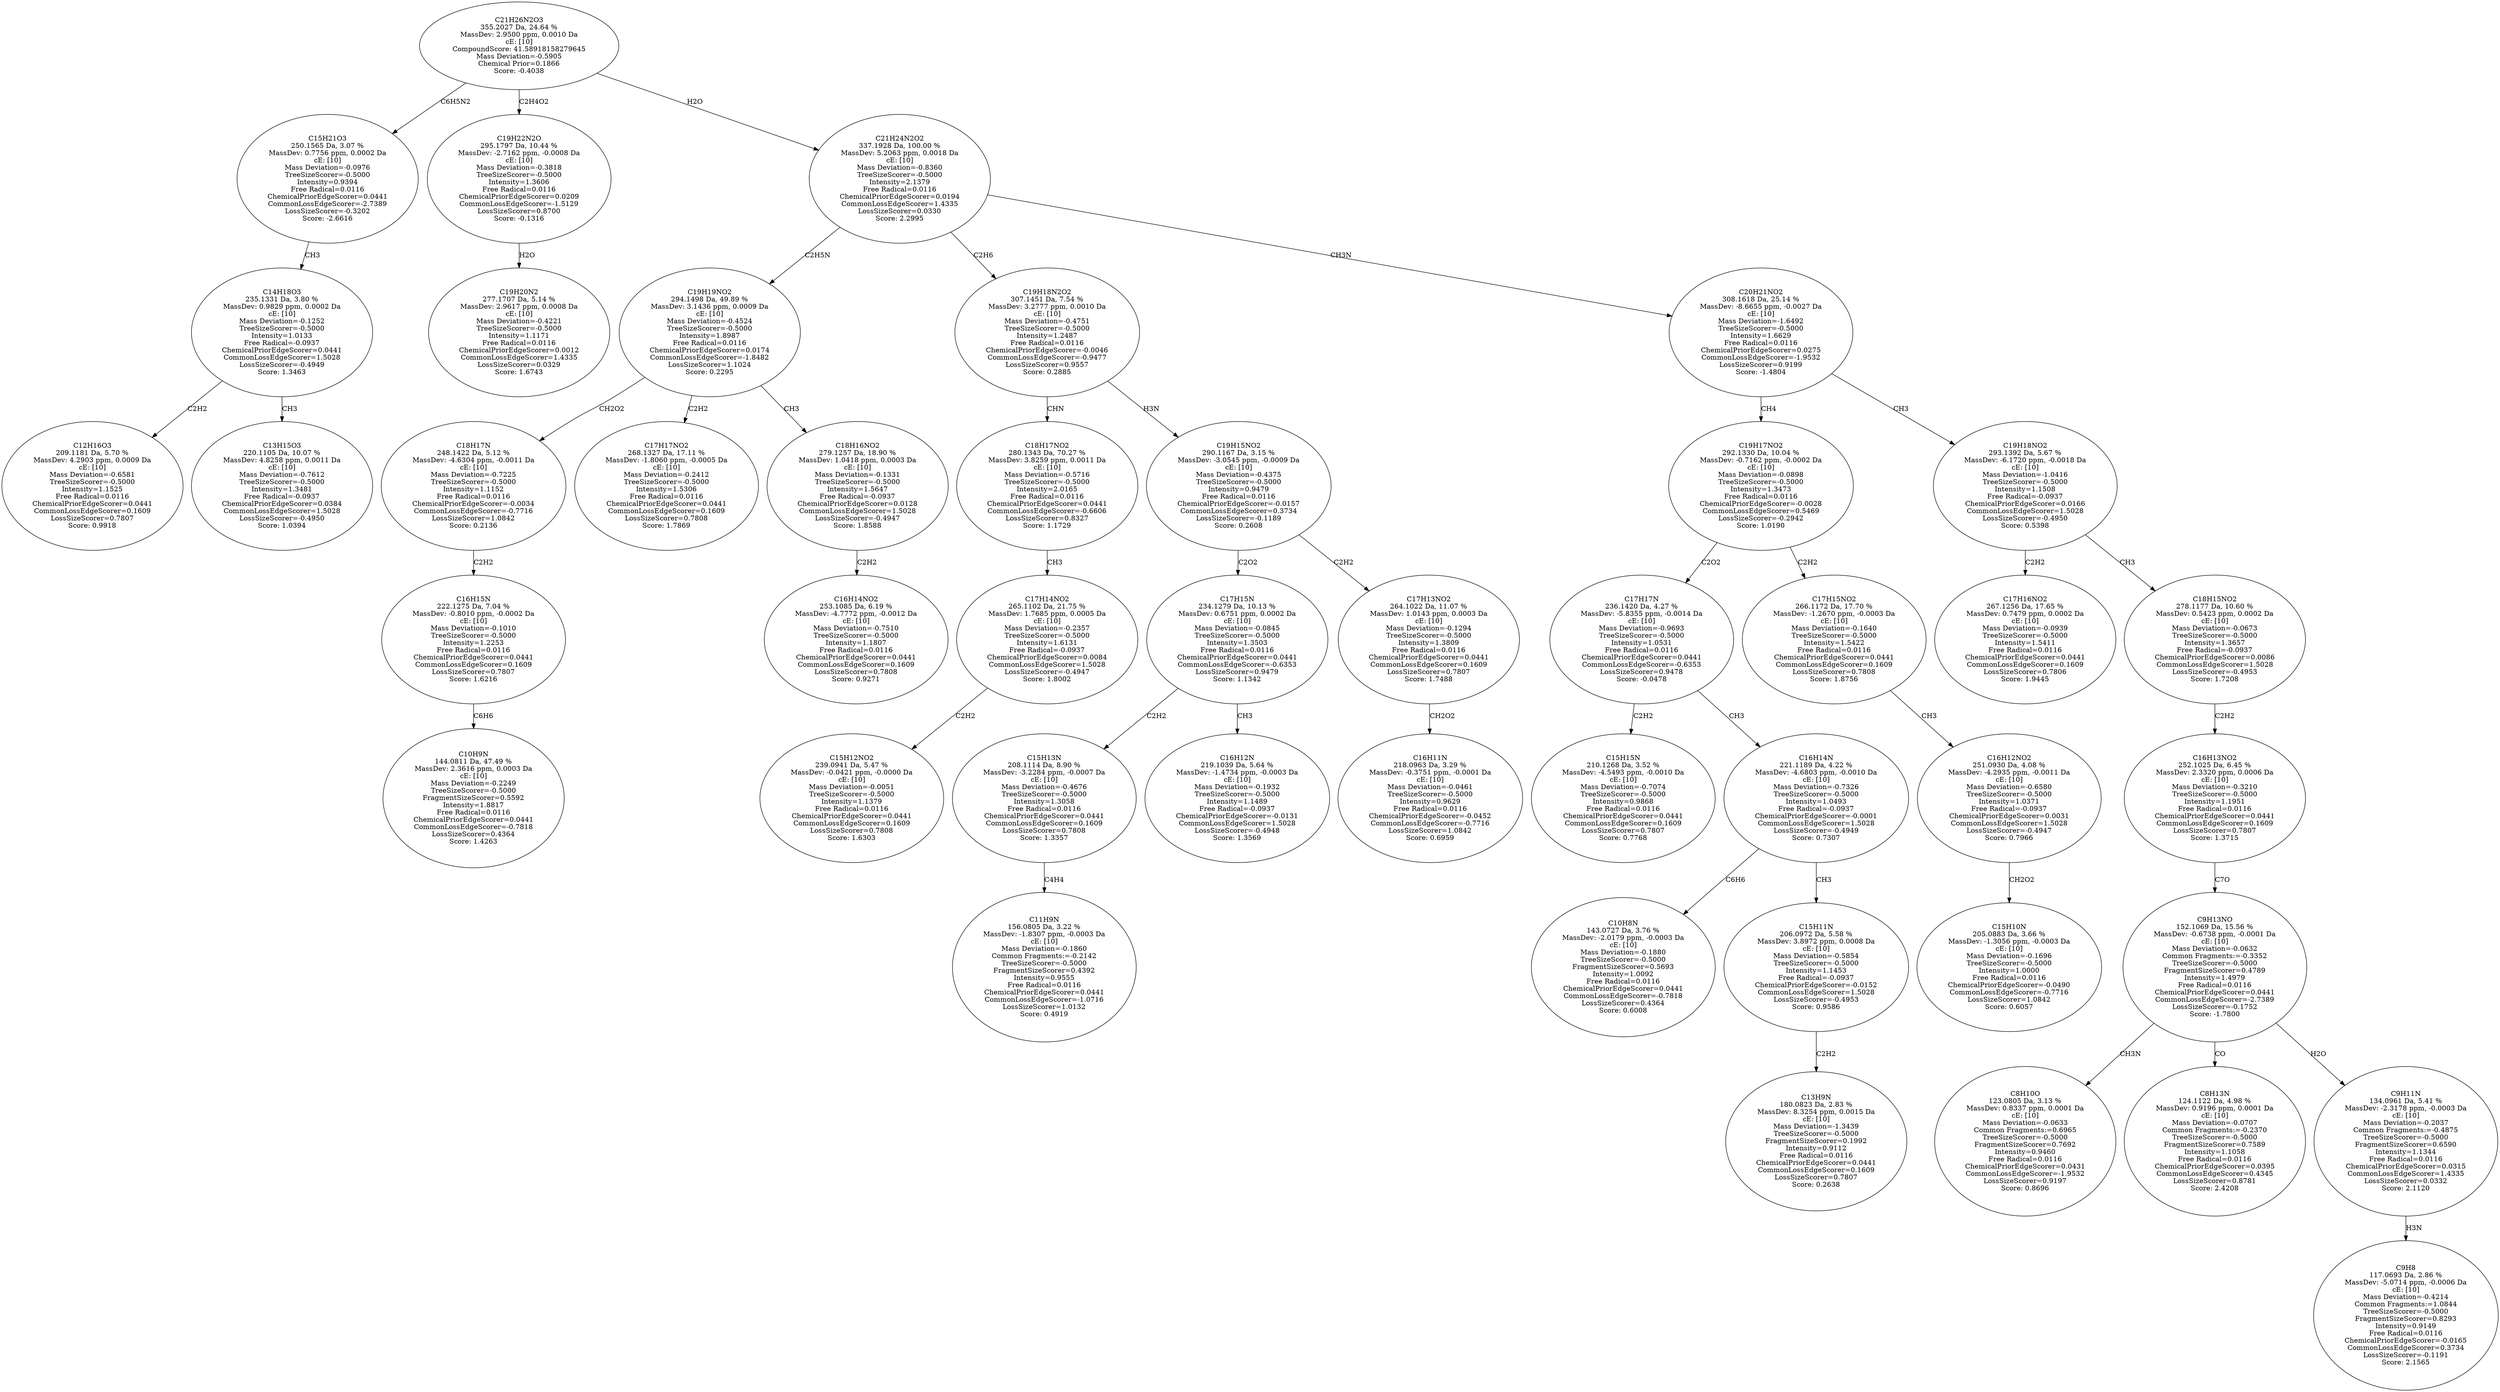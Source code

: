 strict digraph {
v1 [label="C12H16O3\n209.1181 Da, 5.70 %\nMassDev: 4.2903 ppm, 0.0009 Da\ncE: [10]\nMass Deviation=-0.6581\nTreeSizeScorer=-0.5000\nIntensity=1.1525\nFree Radical=0.0116\nChemicalPriorEdgeScorer=0.0441\nCommonLossEdgeScorer=0.1609\nLossSizeScorer=0.7807\nScore: 0.9918"];
v2 [label="C13H15O3\n220.1105 Da, 10.07 %\nMassDev: 4.8258 ppm, 0.0011 Da\ncE: [10]\nMass Deviation=-0.7612\nTreeSizeScorer=-0.5000\nIntensity=1.3481\nFree Radical=-0.0937\nChemicalPriorEdgeScorer=0.0384\nCommonLossEdgeScorer=1.5028\nLossSizeScorer=-0.4950\nScore: 1.0394"];
v3 [label="C14H18O3\n235.1331 Da, 3.80 %\nMassDev: 0.9829 ppm, 0.0002 Da\ncE: [10]\nMass Deviation=-0.1252\nTreeSizeScorer=-0.5000\nIntensity=1.0133\nFree Radical=-0.0937\nChemicalPriorEdgeScorer=0.0441\nCommonLossEdgeScorer=1.5028\nLossSizeScorer=-0.4949\nScore: 1.3463"];
v4 [label="C15H21O3\n250.1565 Da, 3.07 %\nMassDev: 0.7756 ppm, 0.0002 Da\ncE: [10]\nMass Deviation=-0.0976\nTreeSizeScorer=-0.5000\nIntensity=0.9394\nFree Radical=0.0116\nChemicalPriorEdgeScorer=0.0441\nCommonLossEdgeScorer=-2.7389\nLossSizeScorer=-0.3202\nScore: -2.6616"];
v5 [label="C19H20N2\n277.1707 Da, 5.14 %\nMassDev: 2.9617 ppm, 0.0008 Da\ncE: [10]\nMass Deviation=-0.4221\nTreeSizeScorer=-0.5000\nIntensity=1.1171\nFree Radical=0.0116\nChemicalPriorEdgeScorer=0.0012\nCommonLossEdgeScorer=1.4335\nLossSizeScorer=0.0329\nScore: 1.6743"];
v6 [label="C19H22N2O\n295.1797 Da, 10.44 %\nMassDev: -2.7162 ppm, -0.0008 Da\ncE: [10]\nMass Deviation=-0.3818\nTreeSizeScorer=-0.5000\nIntensity=1.3606\nFree Radical=0.0116\nChemicalPriorEdgeScorer=0.0209\nCommonLossEdgeScorer=-1.5129\nLossSizeScorer=0.8700\nScore: -0.1316"];
v7 [label="C10H9N\n144.0811 Da, 47.49 %\nMassDev: 2.3616 ppm, 0.0003 Da\ncE: [10]\nMass Deviation=-0.2249\nTreeSizeScorer=-0.5000\nFragmentSizeScorer=0.5592\nIntensity=1.8817\nFree Radical=0.0116\nChemicalPriorEdgeScorer=0.0441\nCommonLossEdgeScorer=-0.7818\nLossSizeScorer=0.4364\nScore: 1.4263"];
v8 [label="C16H15N\n222.1275 Da, 7.04 %\nMassDev: -0.8010 ppm, -0.0002 Da\ncE: [10]\nMass Deviation=-0.1010\nTreeSizeScorer=-0.5000\nIntensity=1.2253\nFree Radical=0.0116\nChemicalPriorEdgeScorer=0.0441\nCommonLossEdgeScorer=0.1609\nLossSizeScorer=0.7807\nScore: 1.6216"];
v9 [label="C18H17N\n248.1422 Da, 5.12 %\nMassDev: -4.6304 ppm, -0.0011 Da\ncE: [10]\nMass Deviation=-0.7225\nTreeSizeScorer=-0.5000\nIntensity=1.1152\nFree Radical=0.0116\nChemicalPriorEdgeScorer=-0.0034\nCommonLossEdgeScorer=-0.7716\nLossSizeScorer=1.0842\nScore: 0.2136"];
v10 [label="C17H17NO2\n268.1327 Da, 17.11 %\nMassDev: -1.8060 ppm, -0.0005 Da\ncE: [10]\nMass Deviation=-0.2412\nTreeSizeScorer=-0.5000\nIntensity=1.5306\nFree Radical=0.0116\nChemicalPriorEdgeScorer=0.0441\nCommonLossEdgeScorer=0.1609\nLossSizeScorer=0.7808\nScore: 1.7869"];
v11 [label="C16H14NO2\n253.1085 Da, 6.19 %\nMassDev: -4.7772 ppm, -0.0012 Da\ncE: [10]\nMass Deviation=-0.7510\nTreeSizeScorer=-0.5000\nIntensity=1.1807\nFree Radical=0.0116\nChemicalPriorEdgeScorer=0.0441\nCommonLossEdgeScorer=0.1609\nLossSizeScorer=0.7808\nScore: 0.9271"];
v12 [label="C18H16NO2\n279.1257 Da, 18.90 %\nMassDev: 1.0418 ppm, 0.0003 Da\ncE: [10]\nMass Deviation=-0.1331\nTreeSizeScorer=-0.5000\nIntensity=1.5647\nFree Radical=-0.0937\nChemicalPriorEdgeScorer=0.0128\nCommonLossEdgeScorer=1.5028\nLossSizeScorer=-0.4947\nScore: 1.8588"];
v13 [label="C19H19NO2\n294.1498 Da, 49.89 %\nMassDev: 3.1436 ppm, 0.0009 Da\ncE: [10]\nMass Deviation=-0.4524\nTreeSizeScorer=-0.5000\nIntensity=1.8987\nFree Radical=0.0116\nChemicalPriorEdgeScorer=0.0174\nCommonLossEdgeScorer=-1.8482\nLossSizeScorer=1.1024\nScore: 0.2295"];
v14 [label="C15H12NO2\n239.0941 Da, 5.47 %\nMassDev: -0.0421 ppm, -0.0000 Da\ncE: [10]\nMass Deviation=-0.0051\nTreeSizeScorer=-0.5000\nIntensity=1.1379\nFree Radical=0.0116\nChemicalPriorEdgeScorer=0.0441\nCommonLossEdgeScorer=0.1609\nLossSizeScorer=0.7808\nScore: 1.6303"];
v15 [label="C17H14NO2\n265.1102 Da, 21.75 %\nMassDev: 1.7685 ppm, 0.0005 Da\ncE: [10]\nMass Deviation=-0.2357\nTreeSizeScorer=-0.5000\nIntensity=1.6131\nFree Radical=-0.0937\nChemicalPriorEdgeScorer=0.0084\nCommonLossEdgeScorer=1.5028\nLossSizeScorer=-0.4947\nScore: 1.8002"];
v16 [label="C18H17NO2\n280.1343 Da, 70.27 %\nMassDev: 3.8259 ppm, 0.0011 Da\ncE: [10]\nMass Deviation=-0.5716\nTreeSizeScorer=-0.5000\nIntensity=2.0165\nFree Radical=0.0116\nChemicalPriorEdgeScorer=0.0441\nCommonLossEdgeScorer=-0.6606\nLossSizeScorer=0.8327\nScore: 1.1729"];
v17 [label="C11H9N\n156.0805 Da, 3.22 %\nMassDev: -1.8307 ppm, -0.0003 Da\ncE: [10]\nMass Deviation=-0.1860\nCommon Fragments:=-0.2142\nTreeSizeScorer=-0.5000\nFragmentSizeScorer=0.4392\nIntensity=0.9555\nFree Radical=0.0116\nChemicalPriorEdgeScorer=0.0441\nCommonLossEdgeScorer=-1.0716\nLossSizeScorer=1.0132\nScore: 0.4919"];
v18 [label="C15H13N\n208.1114 Da, 8.90 %\nMassDev: -3.2284 ppm, -0.0007 Da\ncE: [10]\nMass Deviation=-0.4676\nTreeSizeScorer=-0.5000\nIntensity=1.3058\nFree Radical=0.0116\nChemicalPriorEdgeScorer=0.0441\nCommonLossEdgeScorer=0.1609\nLossSizeScorer=0.7808\nScore: 1.3357"];
v19 [label="C16H12N\n219.1039 Da, 5.64 %\nMassDev: -1.4734 ppm, -0.0003 Da\ncE: [10]\nMass Deviation=-0.1932\nTreeSizeScorer=-0.5000\nIntensity=1.1489\nFree Radical=-0.0937\nChemicalPriorEdgeScorer=-0.0131\nCommonLossEdgeScorer=1.5028\nLossSizeScorer=-0.4948\nScore: 1.3569"];
v20 [label="C17H15N\n234.1279 Da, 10.13 %\nMassDev: 0.6751 ppm, 0.0002 Da\ncE: [10]\nMass Deviation=-0.0845\nTreeSizeScorer=-0.5000\nIntensity=1.3503\nFree Radical=0.0116\nChemicalPriorEdgeScorer=0.0441\nCommonLossEdgeScorer=-0.6353\nLossSizeScorer=0.9479\nScore: 1.1342"];
v21 [label="C16H11N\n218.0963 Da, 3.29 %\nMassDev: -0.3751 ppm, -0.0001 Da\ncE: [10]\nMass Deviation=-0.0461\nTreeSizeScorer=-0.5000\nIntensity=0.9629\nFree Radical=0.0116\nChemicalPriorEdgeScorer=-0.0452\nCommonLossEdgeScorer=-0.7716\nLossSizeScorer=1.0842\nScore: 0.6959"];
v22 [label="C17H13NO2\n264.1022 Da, 11.07 %\nMassDev: 1.0143 ppm, 0.0003 Da\ncE: [10]\nMass Deviation=-0.1294\nTreeSizeScorer=-0.5000\nIntensity=1.3809\nFree Radical=0.0116\nChemicalPriorEdgeScorer=0.0441\nCommonLossEdgeScorer=0.1609\nLossSizeScorer=0.7807\nScore: 1.7488"];
v23 [label="C19H15NO2\n290.1167 Da, 3.15 %\nMassDev: -3.0545 ppm, -0.0009 Da\ncE: [10]\nMass Deviation=-0.4375\nTreeSizeScorer=-0.5000\nIntensity=0.9479\nFree Radical=0.0116\nChemicalPriorEdgeScorer=-0.0157\nCommonLossEdgeScorer=0.3734\nLossSizeScorer=-0.1189\nScore: 0.2608"];
v24 [label="C19H18N2O2\n307.1451 Da, 7.54 %\nMassDev: 3.2777 ppm, 0.0010 Da\ncE: [10]\nMass Deviation=-0.4751\nTreeSizeScorer=-0.5000\nIntensity=1.2487\nFree Radical=0.0116\nChemicalPriorEdgeScorer=-0.0046\nCommonLossEdgeScorer=-0.9477\nLossSizeScorer=0.9557\nScore: 0.2885"];
v25 [label="C15H15N\n210.1268 Da, 3.52 %\nMassDev: -4.5493 ppm, -0.0010 Da\ncE: [10]\nMass Deviation=-0.7074\nTreeSizeScorer=-0.5000\nIntensity=0.9868\nFree Radical=0.0116\nChemicalPriorEdgeScorer=0.0441\nCommonLossEdgeScorer=0.1609\nLossSizeScorer=0.7807\nScore: 0.7768"];
v26 [label="C10H8N\n143.0727 Da, 3.76 %\nMassDev: -2.0179 ppm, -0.0003 Da\ncE: [10]\nMass Deviation=-0.1880\nTreeSizeScorer=-0.5000\nFragmentSizeScorer=0.5693\nIntensity=1.0092\nFree Radical=0.0116\nChemicalPriorEdgeScorer=0.0441\nCommonLossEdgeScorer=-0.7818\nLossSizeScorer=0.4364\nScore: 0.6008"];
v27 [label="C13H9N\n180.0823 Da, 2.83 %\nMassDev: 8.3254 ppm, 0.0015 Da\ncE: [10]\nMass Deviation=-1.3439\nTreeSizeScorer=-0.5000\nFragmentSizeScorer=0.1992\nIntensity=0.9112\nFree Radical=0.0116\nChemicalPriorEdgeScorer=0.0441\nCommonLossEdgeScorer=0.1609\nLossSizeScorer=0.7807\nScore: 0.2638"];
v28 [label="C15H11N\n206.0972 Da, 5.58 %\nMassDev: 3.8972 ppm, 0.0008 Da\ncE: [10]\nMass Deviation=-0.5854\nTreeSizeScorer=-0.5000\nIntensity=1.1453\nFree Radical=-0.0937\nChemicalPriorEdgeScorer=-0.0152\nCommonLossEdgeScorer=1.5028\nLossSizeScorer=-0.4953\nScore: 0.9586"];
v29 [label="C16H14N\n221.1189 Da, 4.22 %\nMassDev: -4.6803 ppm, -0.0010 Da\ncE: [10]\nMass Deviation=-0.7326\nTreeSizeScorer=-0.5000\nIntensity=1.0493\nFree Radical=-0.0937\nChemicalPriorEdgeScorer=-0.0001\nCommonLossEdgeScorer=1.5028\nLossSizeScorer=-0.4949\nScore: 0.7307"];
v30 [label="C17H17N\n236.1420 Da, 4.27 %\nMassDev: -5.8355 ppm, -0.0014 Da\ncE: [10]\nMass Deviation=-0.9693\nTreeSizeScorer=-0.5000\nIntensity=1.0531\nFree Radical=0.0116\nChemicalPriorEdgeScorer=0.0441\nCommonLossEdgeScorer=-0.6353\nLossSizeScorer=0.9478\nScore: -0.0478"];
v31 [label="C15H10N\n205.0883 Da, 3.66 %\nMassDev: -1.3056 ppm, -0.0003 Da\ncE: [10]\nMass Deviation=-0.1696\nTreeSizeScorer=-0.5000\nIntensity=1.0000\nFree Radical=0.0116\nChemicalPriorEdgeScorer=-0.0490\nCommonLossEdgeScorer=-0.7716\nLossSizeScorer=1.0842\nScore: 0.6057"];
v32 [label="C16H12NO2\n251.0930 Da, 4.08 %\nMassDev: -4.2935 ppm, -0.0011 Da\ncE: [10]\nMass Deviation=-0.6580\nTreeSizeScorer=-0.5000\nIntensity=1.0371\nFree Radical=-0.0937\nChemicalPriorEdgeScorer=0.0031\nCommonLossEdgeScorer=1.5028\nLossSizeScorer=-0.4947\nScore: 0.7966"];
v33 [label="C17H15NO2\n266.1172 Da, 17.70 %\nMassDev: -1.2670 ppm, -0.0003 Da\ncE: [10]\nMass Deviation=-0.1640\nTreeSizeScorer=-0.5000\nIntensity=1.5422\nFree Radical=0.0116\nChemicalPriorEdgeScorer=0.0441\nCommonLossEdgeScorer=0.1609\nLossSizeScorer=0.7808\nScore: 1.8756"];
v34 [label="C19H17NO2\n292.1330 Da, 10.04 %\nMassDev: -0.7162 ppm, -0.0002 Da\ncE: [10]\nMass Deviation=-0.0898\nTreeSizeScorer=-0.5000\nIntensity=1.3473\nFree Radical=0.0116\nChemicalPriorEdgeScorer=-0.0028\nCommonLossEdgeScorer=0.5469\nLossSizeScorer=-0.2942\nScore: 1.0190"];
v35 [label="C17H16NO2\n267.1256 Da, 17.65 %\nMassDev: 0.7479 ppm, 0.0002 Da\ncE: [10]\nMass Deviation=-0.0939\nTreeSizeScorer=-0.5000\nIntensity=1.5411\nFree Radical=0.0116\nChemicalPriorEdgeScorer=0.0441\nCommonLossEdgeScorer=0.1609\nLossSizeScorer=0.7806\nScore: 1.9445"];
v36 [label="C8H10O\n123.0805 Da, 3.13 %\nMassDev: 0.8337 ppm, 0.0001 Da\ncE: [10]\nMass Deviation=-0.0633\nCommon Fragments:=0.6965\nTreeSizeScorer=-0.5000\nFragmentSizeScorer=0.7692\nIntensity=0.9460\nFree Radical=0.0116\nChemicalPriorEdgeScorer=0.0431\nCommonLossEdgeScorer=-1.9532\nLossSizeScorer=0.9197\nScore: 0.8696"];
v37 [label="C8H13N\n124.1122 Da, 4.98 %\nMassDev: 0.9196 ppm, 0.0001 Da\ncE: [10]\nMass Deviation=-0.0707\nCommon Fragments:=-0.2370\nTreeSizeScorer=-0.5000\nFragmentSizeScorer=0.7589\nIntensity=1.1058\nFree Radical=0.0116\nChemicalPriorEdgeScorer=0.0395\nCommonLossEdgeScorer=0.4345\nLossSizeScorer=0.8781\nScore: 2.4208"];
v38 [label="C9H8\n117.0693 Da, 2.86 %\nMassDev: -5.0714 ppm, -0.0006 Da\ncE: [10]\nMass Deviation=-0.4214\nCommon Fragments:=1.0844\nTreeSizeScorer=-0.5000\nFragmentSizeScorer=0.8293\nIntensity=0.9149\nFree Radical=0.0116\nChemicalPriorEdgeScorer=-0.0165\nCommonLossEdgeScorer=0.3734\nLossSizeScorer=-0.1191\nScore: 2.1565"];
v39 [label="C9H11N\n134.0961 Da, 5.41 %\nMassDev: -2.3178 ppm, -0.0003 Da\ncE: [10]\nMass Deviation=-0.2037\nCommon Fragments:=-0.4875\nTreeSizeScorer=-0.5000\nFragmentSizeScorer=0.6590\nIntensity=1.1344\nFree Radical=0.0116\nChemicalPriorEdgeScorer=0.0315\nCommonLossEdgeScorer=1.4335\nLossSizeScorer=0.0332\nScore: 2.1120"];
v40 [label="C9H13NO\n152.1069 Da, 15.56 %\nMassDev: -0.6738 ppm, -0.0001 Da\ncE: [10]\nMass Deviation=-0.0632\nCommon Fragments:=-0.3352\nTreeSizeScorer=-0.5000\nFragmentSizeScorer=0.4789\nIntensity=1.4979\nFree Radical=0.0116\nChemicalPriorEdgeScorer=0.0441\nCommonLossEdgeScorer=-2.7389\nLossSizeScorer=-0.1752\nScore: -1.7800"];
v41 [label="C16H13NO2\n252.1025 Da, 6.45 %\nMassDev: 2.3320 ppm, 0.0006 Da\ncE: [10]\nMass Deviation=-0.3210\nTreeSizeScorer=-0.5000\nIntensity=1.1951\nFree Radical=0.0116\nChemicalPriorEdgeScorer=0.0441\nCommonLossEdgeScorer=0.1609\nLossSizeScorer=0.7807\nScore: 1.3715"];
v42 [label="C18H15NO2\n278.1177 Da, 10.60 %\nMassDev: 0.5423 ppm, 0.0002 Da\ncE: [10]\nMass Deviation=-0.0673\nTreeSizeScorer=-0.5000\nIntensity=1.3657\nFree Radical=-0.0937\nChemicalPriorEdgeScorer=0.0086\nCommonLossEdgeScorer=1.5028\nLossSizeScorer=-0.4953\nScore: 1.7208"];
v43 [label="C19H18NO2\n293.1392 Da, 5.67 %\nMassDev: -6.1720 ppm, -0.0018 Da\ncE: [10]\nMass Deviation=-1.0416\nTreeSizeScorer=-0.5000\nIntensity=1.1508\nFree Radical=-0.0937\nChemicalPriorEdgeScorer=0.0166\nCommonLossEdgeScorer=1.5028\nLossSizeScorer=-0.4950\nScore: 0.5398"];
v44 [label="C20H21NO2\n308.1618 Da, 25.14 %\nMassDev: -8.6655 ppm, -0.0027 Da\ncE: [10]\nMass Deviation=-1.6492\nTreeSizeScorer=-0.5000\nIntensity=1.6629\nFree Radical=0.0116\nChemicalPriorEdgeScorer=0.0275\nCommonLossEdgeScorer=-1.9532\nLossSizeScorer=0.9199\nScore: -1.4804"];
v45 [label="C21H24N2O2\n337.1928 Da, 100.00 %\nMassDev: 5.2063 ppm, 0.0018 Da\ncE: [10]\nMass Deviation=-0.8360\nTreeSizeScorer=-0.5000\nIntensity=2.1379\nFree Radical=0.0116\nChemicalPriorEdgeScorer=0.0194\nCommonLossEdgeScorer=1.4335\nLossSizeScorer=0.0330\nScore: 2.2995"];
v46 [label="C21H26N2O3\n355.2027 Da, 24.64 %\nMassDev: 2.9500 ppm, 0.0010 Da\ncE: [10]\nCompoundScore: 41.58918158279645\nMass Deviation=-0.5905\nChemical Prior=0.1866\nScore: -0.4038"];
v3 -> v1 [label="C2H2"];
v3 -> v2 [label="CH3"];
v4 -> v3 [label="CH3"];
v46 -> v4 [label="C6H5N2"];
v6 -> v5 [label="H2O"];
v46 -> v6 [label="C2H4O2"];
v8 -> v7 [label="C6H6"];
v9 -> v8 [label="C2H2"];
v13 -> v9 [label="CH2O2"];
v13 -> v10 [label="C2H2"];
v12 -> v11 [label="C2H2"];
v13 -> v12 [label="CH3"];
v45 -> v13 [label="C2H5N"];
v15 -> v14 [label="C2H2"];
v16 -> v15 [label="CH3"];
v24 -> v16 [label="CHN"];
v18 -> v17 [label="C4H4"];
v20 -> v18 [label="C2H2"];
v20 -> v19 [label="CH3"];
v23 -> v20 [label="C2O2"];
v22 -> v21 [label="CH2O2"];
v23 -> v22 [label="C2H2"];
v24 -> v23 [label="H3N"];
v45 -> v24 [label="C2H6"];
v30 -> v25 [label="C2H2"];
v29 -> v26 [label="C6H6"];
v28 -> v27 [label="C2H2"];
v29 -> v28 [label="CH3"];
v30 -> v29 [label="CH3"];
v34 -> v30 [label="C2O2"];
v32 -> v31 [label="CH2O2"];
v33 -> v32 [label="CH3"];
v34 -> v33 [label="C2H2"];
v44 -> v34 [label="CH4"];
v43 -> v35 [label="C2H2"];
v40 -> v36 [label="CH3N"];
v40 -> v37 [label="CO"];
v39 -> v38 [label="H3N"];
v40 -> v39 [label="H2O"];
v41 -> v40 [label="C7O"];
v42 -> v41 [label="C2H2"];
v43 -> v42 [label="CH3"];
v44 -> v43 [label="CH3"];
v45 -> v44 [label="CH3N"];
v46 -> v45 [label="H2O"];
}